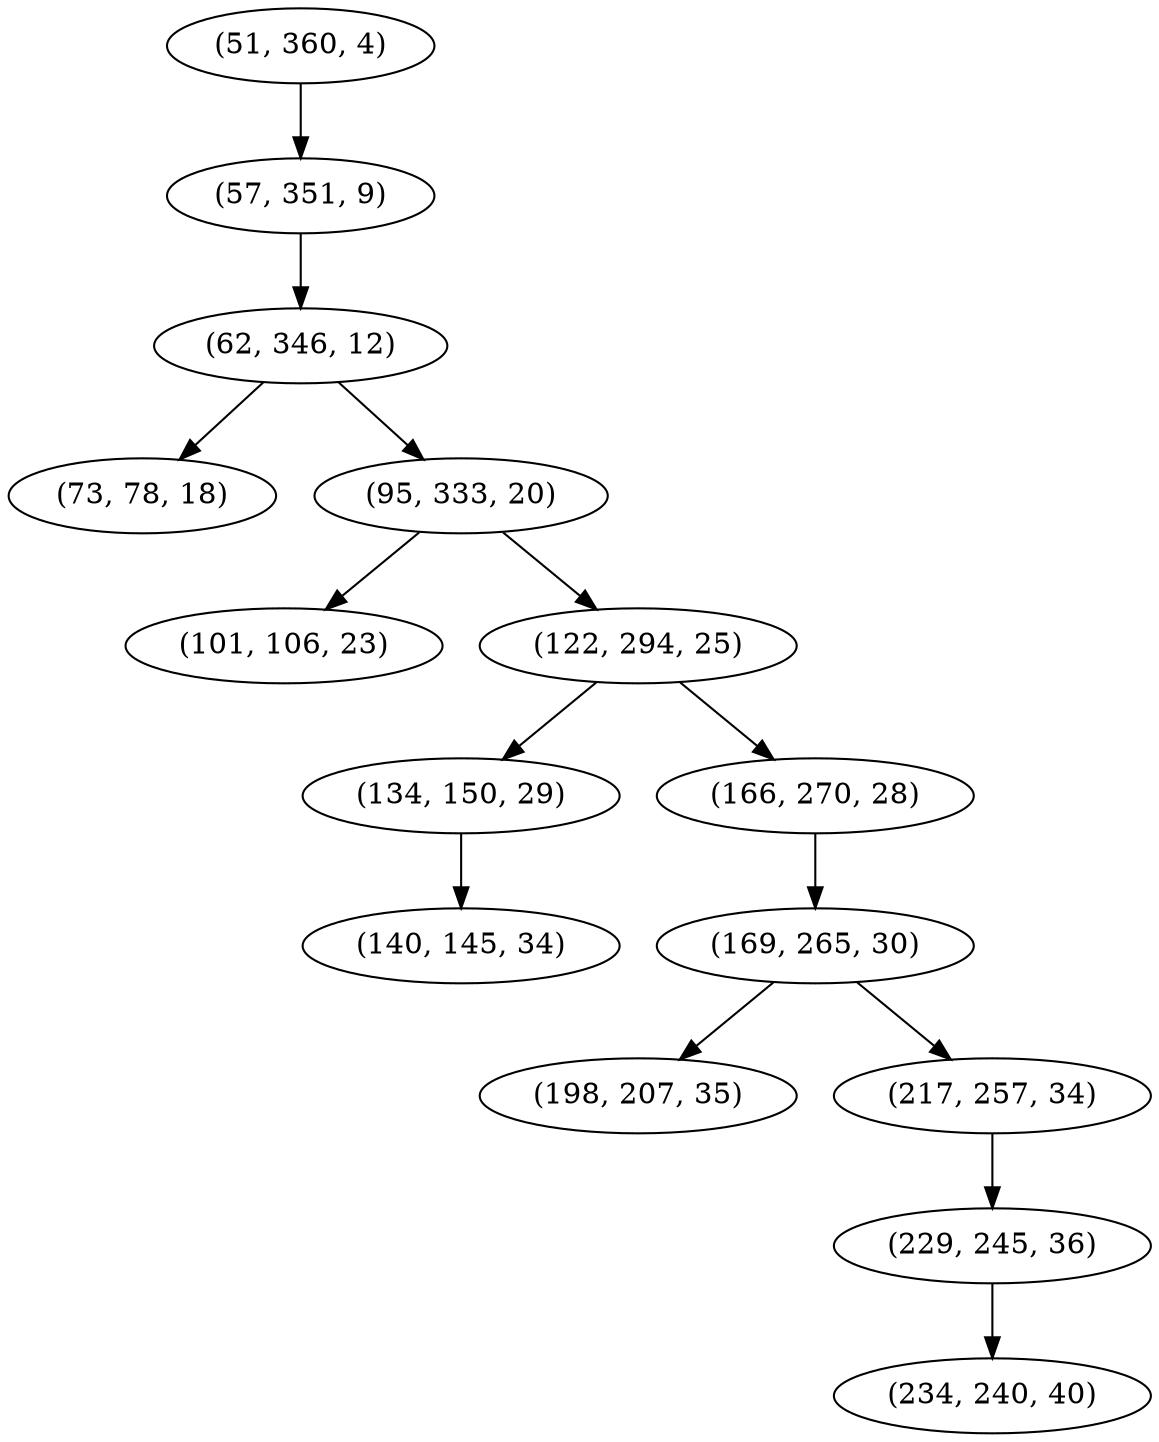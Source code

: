digraph tree {
    "(51, 360, 4)";
    "(57, 351, 9)";
    "(62, 346, 12)";
    "(73, 78, 18)";
    "(95, 333, 20)";
    "(101, 106, 23)";
    "(122, 294, 25)";
    "(134, 150, 29)";
    "(140, 145, 34)";
    "(166, 270, 28)";
    "(169, 265, 30)";
    "(198, 207, 35)";
    "(217, 257, 34)";
    "(229, 245, 36)";
    "(234, 240, 40)";
    "(51, 360, 4)" -> "(57, 351, 9)";
    "(57, 351, 9)" -> "(62, 346, 12)";
    "(62, 346, 12)" -> "(73, 78, 18)";
    "(62, 346, 12)" -> "(95, 333, 20)";
    "(95, 333, 20)" -> "(101, 106, 23)";
    "(95, 333, 20)" -> "(122, 294, 25)";
    "(122, 294, 25)" -> "(134, 150, 29)";
    "(122, 294, 25)" -> "(166, 270, 28)";
    "(134, 150, 29)" -> "(140, 145, 34)";
    "(166, 270, 28)" -> "(169, 265, 30)";
    "(169, 265, 30)" -> "(198, 207, 35)";
    "(169, 265, 30)" -> "(217, 257, 34)";
    "(217, 257, 34)" -> "(229, 245, 36)";
    "(229, 245, 36)" -> "(234, 240, 40)";
}
